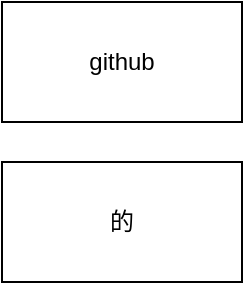 <mxfile version="10.5.9" type="github"><diagram id="bNPP2mtEjjH-sCrpcWmP" name="第 1 页"><mxGraphModel dx="1329" dy="762" grid="1" gridSize="10" guides="1" tooltips="1" connect="1" arrows="1" fold="1" page="1" pageScale="1" pageWidth="827" pageHeight="1169" math="0" shadow="0"><root><mxCell id="0"/><mxCell id="1" parent="0"/><mxCell id="XZZTlkam9HBZAeEZWNbW-1" value="github" style="rounded=0;whiteSpace=wrap;html=1;" vertex="1" parent="1"><mxGeometry x="20" y="20" width="120" height="60" as="geometry"/></mxCell><mxCell id="XZZTlkam9HBZAeEZWNbW-2" value="的" style="rounded=0;whiteSpace=wrap;html=1;" vertex="1" parent="1"><mxGeometry x="20" y="100" width="120" height="60" as="geometry"/></mxCell></root></mxGraphModel></diagram></mxfile>